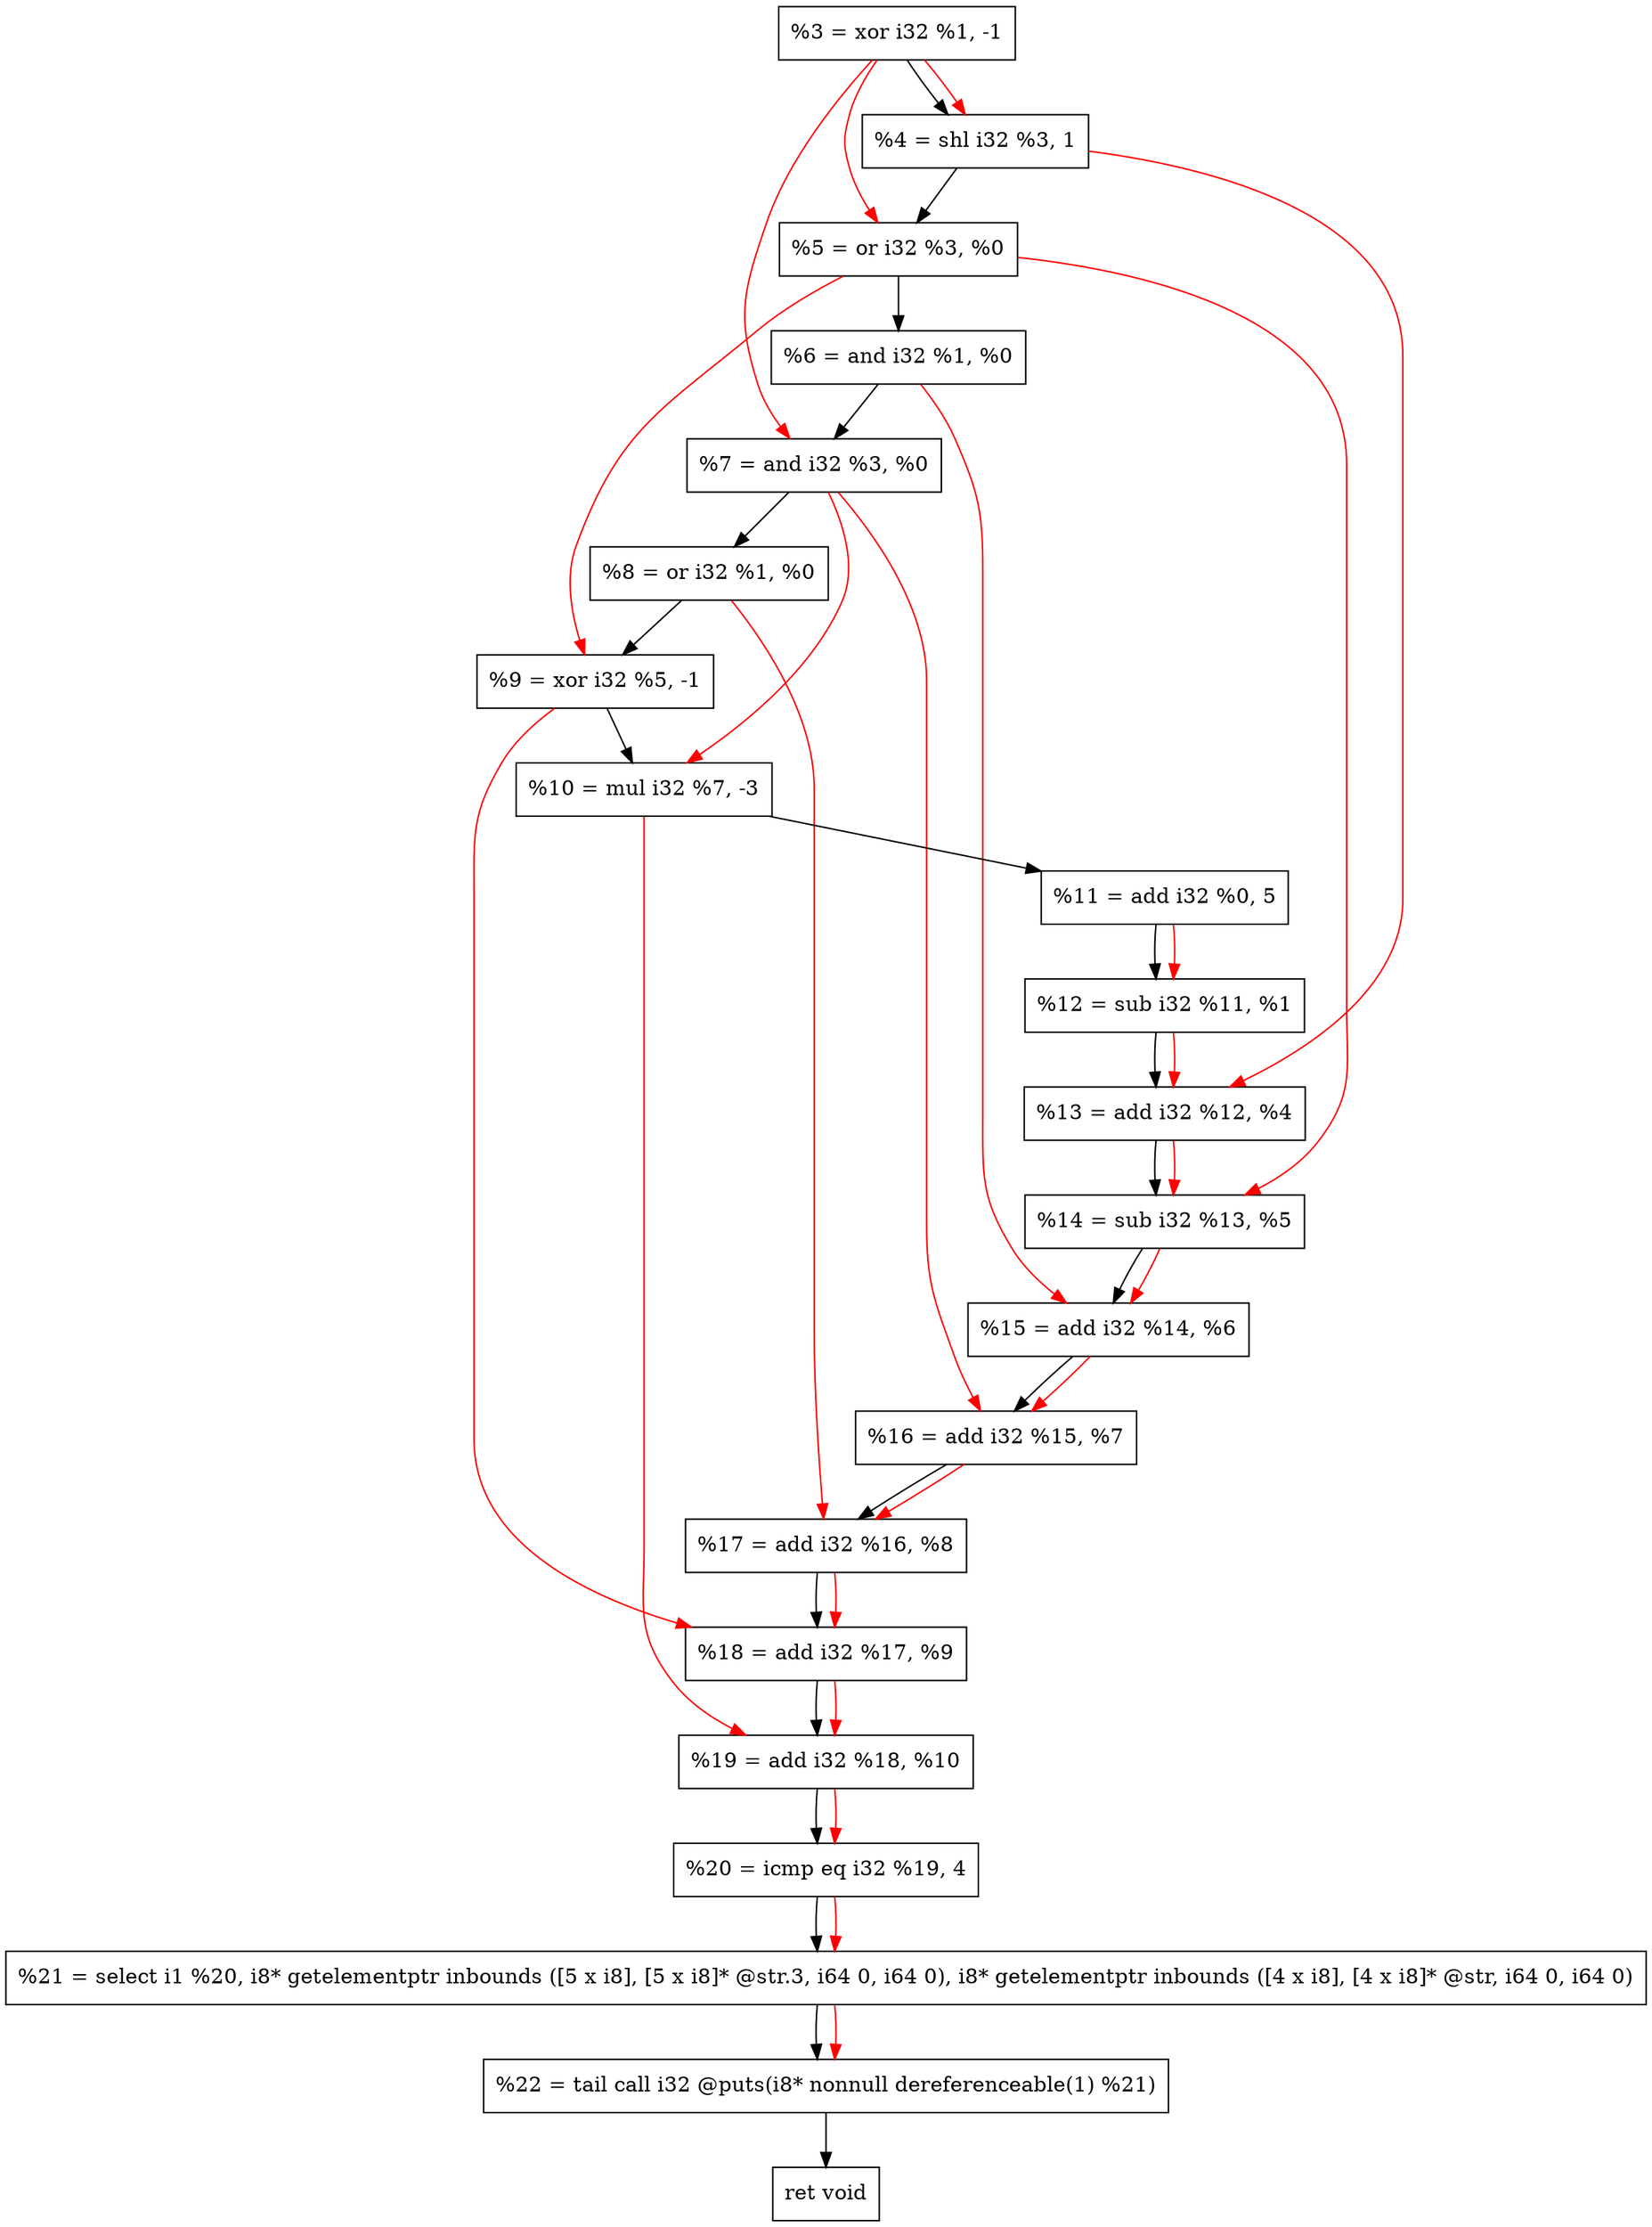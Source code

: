 digraph "DFG for'crackme' function" {
	Node0x8c2a60[shape=record, label="  %3 = xor i32 %1, -1"];
	Node0x8c2b00[shape=record, label="  %4 = shl i32 %3, 1"];
	Node0x8c2bc0[shape=record, label="  %5 = or i32 %3, %0"];
	Node0x8c2c30[shape=record, label="  %6 = and i32 %1, %0"];
	Node0x8c2ca0[shape=record, label="  %7 = and i32 %3, %0"];
	Node0x8c2d10[shape=record, label="  %8 = or i32 %1, %0"];
	Node0x8c2d80[shape=record, label="  %9 = xor i32 %5, -1"];
	Node0x8c2df0[shape=record, label="  %10 = mul i32 %7, -3"];
	Node0x8c2e90[shape=record, label="  %11 = add i32 %0, 5"];
	Node0x8c2f00[shape=record, label="  %12 = sub i32 %11, %1"];
	Node0x8c2f70[shape=record, label="  %13 = add i32 %12, %4"];
	Node0x8c2fe0[shape=record, label="  %14 = sub i32 %13, %5"];
	Node0x8c3050[shape=record, label="  %15 = add i32 %14, %6"];
	Node0x8c30c0[shape=record, label="  %16 = add i32 %15, %7"];
	Node0x8c3130[shape=record, label="  %17 = add i32 %16, %8"];
	Node0x8c31a0[shape=record, label="  %18 = add i32 %17, %9"];
	Node0x8c3210[shape=record, label="  %19 = add i32 %18, %10"];
	Node0x8c32b0[shape=record, label="  %20 = icmp eq i32 %19, 4"];
	Node0x863268[shape=record, label="  %21 = select i1 %20, i8* getelementptr inbounds ([5 x i8], [5 x i8]* @str.3, i64 0, i64 0), i8* getelementptr inbounds ([4 x i8], [4 x i8]* @str, i64 0, i64 0)"];
	Node0x8c3750[shape=record, label="  %22 = tail call i32 @puts(i8* nonnull dereferenceable(1) %21)"];
	Node0x8c37a0[shape=record, label="  ret void"];
	Node0x8c2a60 -> Node0x8c2b00;
	Node0x8c2b00 -> Node0x8c2bc0;
	Node0x8c2bc0 -> Node0x8c2c30;
	Node0x8c2c30 -> Node0x8c2ca0;
	Node0x8c2ca0 -> Node0x8c2d10;
	Node0x8c2d10 -> Node0x8c2d80;
	Node0x8c2d80 -> Node0x8c2df0;
	Node0x8c2df0 -> Node0x8c2e90;
	Node0x8c2e90 -> Node0x8c2f00;
	Node0x8c2f00 -> Node0x8c2f70;
	Node0x8c2f70 -> Node0x8c2fe0;
	Node0x8c2fe0 -> Node0x8c3050;
	Node0x8c3050 -> Node0x8c30c0;
	Node0x8c30c0 -> Node0x8c3130;
	Node0x8c3130 -> Node0x8c31a0;
	Node0x8c31a0 -> Node0x8c3210;
	Node0x8c3210 -> Node0x8c32b0;
	Node0x8c32b0 -> Node0x863268;
	Node0x863268 -> Node0x8c3750;
	Node0x8c3750 -> Node0x8c37a0;
edge [color=red]
	Node0x8c2a60 -> Node0x8c2b00;
	Node0x8c2a60 -> Node0x8c2bc0;
	Node0x8c2a60 -> Node0x8c2ca0;
	Node0x8c2bc0 -> Node0x8c2d80;
	Node0x8c2ca0 -> Node0x8c2df0;
	Node0x8c2e90 -> Node0x8c2f00;
	Node0x8c2f00 -> Node0x8c2f70;
	Node0x8c2b00 -> Node0x8c2f70;
	Node0x8c2f70 -> Node0x8c2fe0;
	Node0x8c2bc0 -> Node0x8c2fe0;
	Node0x8c2fe0 -> Node0x8c3050;
	Node0x8c2c30 -> Node0x8c3050;
	Node0x8c3050 -> Node0x8c30c0;
	Node0x8c2ca0 -> Node0x8c30c0;
	Node0x8c30c0 -> Node0x8c3130;
	Node0x8c2d10 -> Node0x8c3130;
	Node0x8c3130 -> Node0x8c31a0;
	Node0x8c2d80 -> Node0x8c31a0;
	Node0x8c31a0 -> Node0x8c3210;
	Node0x8c2df0 -> Node0x8c3210;
	Node0x8c3210 -> Node0x8c32b0;
	Node0x8c32b0 -> Node0x863268;
	Node0x863268 -> Node0x8c3750;
}

